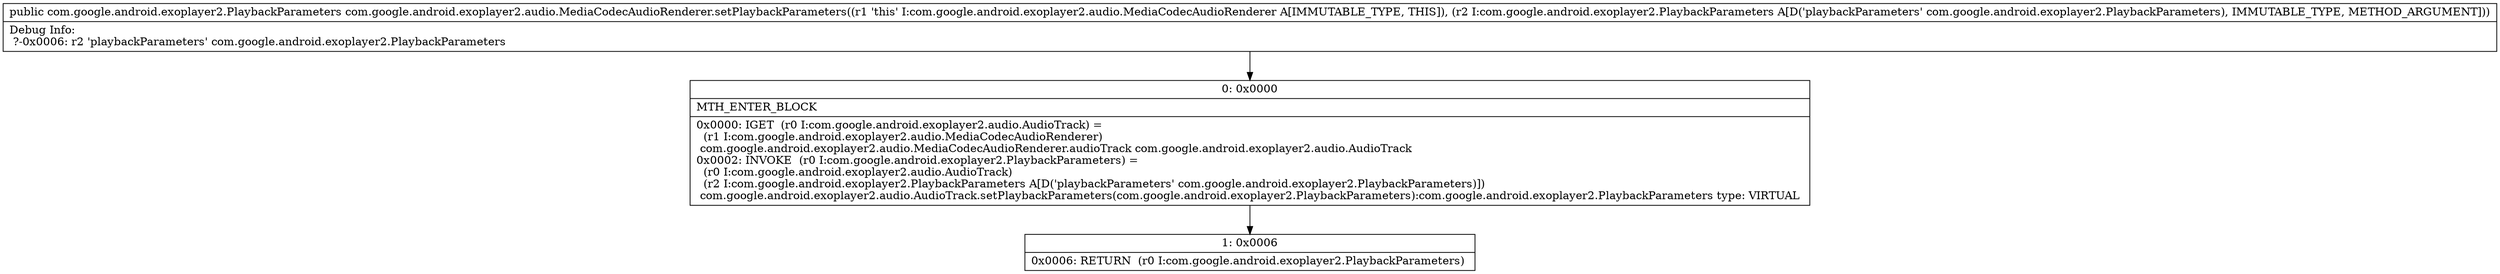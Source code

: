 digraph "CFG forcom.google.android.exoplayer2.audio.MediaCodecAudioRenderer.setPlaybackParameters(Lcom\/google\/android\/exoplayer2\/PlaybackParameters;)Lcom\/google\/android\/exoplayer2\/PlaybackParameters;" {
Node_0 [shape=record,label="{0\:\ 0x0000|MTH_ENTER_BLOCK\l|0x0000: IGET  (r0 I:com.google.android.exoplayer2.audio.AudioTrack) = \l  (r1 I:com.google.android.exoplayer2.audio.MediaCodecAudioRenderer)\l com.google.android.exoplayer2.audio.MediaCodecAudioRenderer.audioTrack com.google.android.exoplayer2.audio.AudioTrack \l0x0002: INVOKE  (r0 I:com.google.android.exoplayer2.PlaybackParameters) = \l  (r0 I:com.google.android.exoplayer2.audio.AudioTrack)\l  (r2 I:com.google.android.exoplayer2.PlaybackParameters A[D('playbackParameters' com.google.android.exoplayer2.PlaybackParameters)])\l com.google.android.exoplayer2.audio.AudioTrack.setPlaybackParameters(com.google.android.exoplayer2.PlaybackParameters):com.google.android.exoplayer2.PlaybackParameters type: VIRTUAL \l}"];
Node_1 [shape=record,label="{1\:\ 0x0006|0x0006: RETURN  (r0 I:com.google.android.exoplayer2.PlaybackParameters) \l}"];
MethodNode[shape=record,label="{public com.google.android.exoplayer2.PlaybackParameters com.google.android.exoplayer2.audio.MediaCodecAudioRenderer.setPlaybackParameters((r1 'this' I:com.google.android.exoplayer2.audio.MediaCodecAudioRenderer A[IMMUTABLE_TYPE, THIS]), (r2 I:com.google.android.exoplayer2.PlaybackParameters A[D('playbackParameters' com.google.android.exoplayer2.PlaybackParameters), IMMUTABLE_TYPE, METHOD_ARGUMENT]))  | Debug Info:\l  ?\-0x0006: r2 'playbackParameters' com.google.android.exoplayer2.PlaybackParameters\l}"];
MethodNode -> Node_0;
Node_0 -> Node_1;
}

